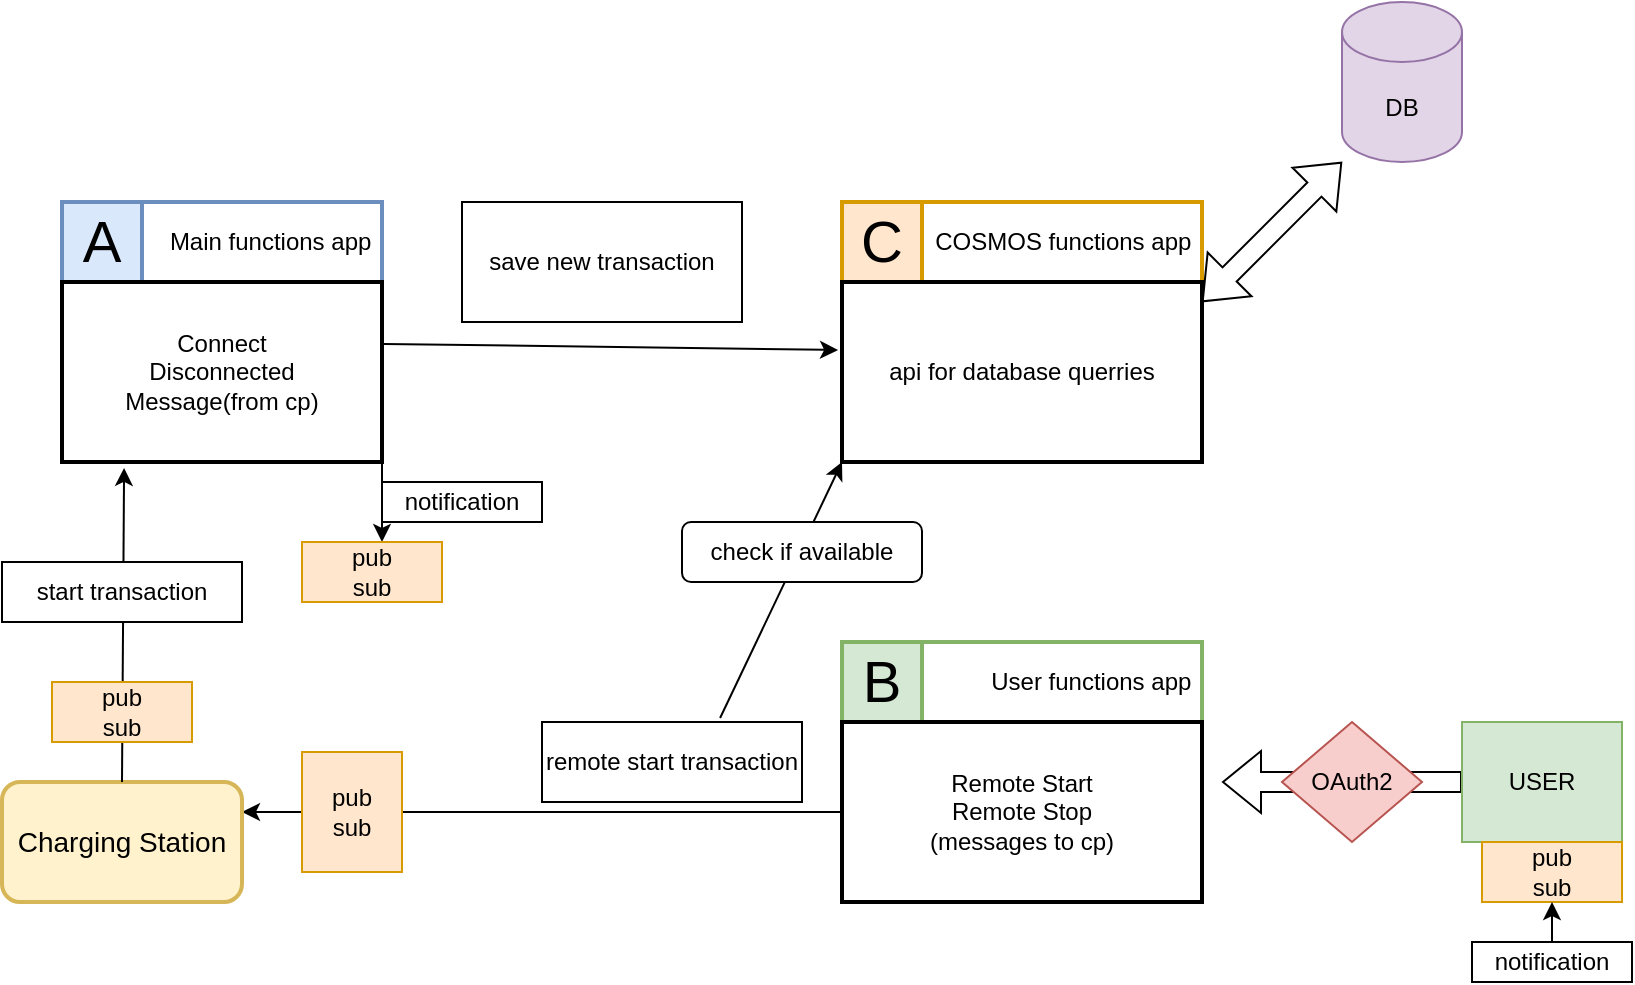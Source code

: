 <mxfile version="22.1.21" type="github">
  <diagram name="Page-1" id="cARtvkOVPwYc7D1P7XL3">
    <mxGraphModel dx="1093" dy="652" grid="1" gridSize="10" guides="1" tooltips="1" connect="1" arrows="1" fold="1" page="1" pageScale="1" pageWidth="850" pageHeight="1100" math="0" shadow="0">
      <root>
        <mxCell id="0" />
        <mxCell id="1" parent="0" />
        <mxCell id="XNC-20Obqiw8UY84pBG5-1" value="&lt;div&gt;Main functions app&amp;nbsp; &lt;br&gt;&lt;/div&gt;" style="rounded=0;whiteSpace=wrap;html=1;align=right;strokeWidth=2;strokeColor=#6C8EBF;" parent="1" vertex="1">
          <mxGeometry x="50" y="310" width="160" height="40" as="geometry" />
        </mxCell>
        <mxCell id="XNC-20Obqiw8UY84pBG5-2" value="&lt;font style=&quot;font-size: 29px;&quot;&gt;A&lt;/font&gt;" style="rounded=0;whiteSpace=wrap;html=1;fillColor=#dae8fc;strokeColor=#6c8ebf;strokeWidth=2;" parent="1" vertex="1">
          <mxGeometry x="50" y="310" width="40" height="40" as="geometry" />
        </mxCell>
        <mxCell id="XNC-20Obqiw8UY84pBG5-3" value="Connect&lt;br&gt;Disconnected&lt;br&gt;Message(from cp)" style="rounded=0;whiteSpace=wrap;html=1;strokeWidth=2;" parent="1" vertex="1">
          <mxGeometry x="50" y="350" width="160" height="90" as="geometry" />
        </mxCell>
        <mxCell id="XNC-20Obqiw8UY84pBG5-12" value="&lt;div&gt;User functions app&amp;nbsp; &lt;br&gt;&lt;/div&gt;" style="rounded=0;whiteSpace=wrap;html=1;align=right;strokeWidth=2;strokeColor=#82B366;" parent="1" vertex="1">
          <mxGeometry x="440" y="530" width="180" height="40" as="geometry" />
        </mxCell>
        <mxCell id="XNC-20Obqiw8UY84pBG5-13" value="&lt;font style=&quot;font-size: 29px;&quot;&gt;B&lt;/font&gt;" style="rounded=0;whiteSpace=wrap;html=1;fillColor=#d5e8d4;strokeColor=#82B366;strokeWidth=2;" parent="1" vertex="1">
          <mxGeometry x="440" y="530" width="40" height="40" as="geometry" />
        </mxCell>
        <mxCell id="XNC-20Obqiw8UY84pBG5-21" style="edgeStyle=orthogonalEdgeStyle;rounded=0;orthogonalLoop=1;jettySize=auto;html=1;entryX=1;entryY=0.25;entryDx=0;entryDy=0;" parent="1" source="XNC-20Obqiw8UY84pBG5-14" target="XNC-20Obqiw8UY84pBG5-19" edge="1">
          <mxGeometry relative="1" as="geometry">
            <mxPoint x="260" y="615" as="targetPoint" />
          </mxGeometry>
        </mxCell>
        <mxCell id="XNC-20Obqiw8UY84pBG5-14" value="Remote Start &lt;br&gt;Remote Stop&lt;br&gt;(messages to cp)" style="rounded=0;whiteSpace=wrap;html=1;strokeWidth=2;" parent="1" vertex="1">
          <mxGeometry x="440" y="570" width="180" height="90" as="geometry" />
        </mxCell>
        <mxCell id="XNC-20Obqiw8UY84pBG5-15" value="&lt;div&gt;COSMOS functions app&amp;nbsp; &lt;br&gt;&lt;/div&gt;" style="rounded=0;whiteSpace=wrap;html=1;align=right;strokeWidth=2;strokeColor=#D79B00;" parent="1" vertex="1">
          <mxGeometry x="440" y="310" width="180" height="40" as="geometry" />
        </mxCell>
        <mxCell id="XNC-20Obqiw8UY84pBG5-16" value="&lt;font style=&quot;font-size: 29px;&quot;&gt;C&lt;/font&gt;" style="rounded=0;whiteSpace=wrap;html=1;fillColor=#ffe6cc;strokeColor=#d79b00;strokeWidth=2;" parent="1" vertex="1">
          <mxGeometry x="440" y="310" width="40" height="40" as="geometry" />
        </mxCell>
        <mxCell id="XNC-20Obqiw8UY84pBG5-17" value="api for database querries" style="rounded=0;whiteSpace=wrap;html=1;strokeWidth=2;" parent="1" vertex="1">
          <mxGeometry x="440" y="350" width="180" height="90" as="geometry" />
        </mxCell>
        <mxCell id="XNC-20Obqiw8UY84pBG5-19" value="Charging Station&lt;br style=&quot;font-size: 14px;&quot;&gt;" style="rounded=1;whiteSpace=wrap;html=1;strokeWidth=2;fontSize=14;fillColor=#fff2cc;strokeColor=#d6b656;" parent="1" vertex="1">
          <mxGeometry x="20" y="600" width="120" height="60" as="geometry" />
        </mxCell>
        <mxCell id="XNC-20Obqiw8UY84pBG5-23" value="remote start transaction" style="rounded=0;whiteSpace=wrap;html=1;" parent="1" vertex="1">
          <mxGeometry x="290" y="570" width="130" height="40" as="geometry" />
        </mxCell>
        <mxCell id="XNC-20Obqiw8UY84pBG5-24" value="" style="endArrow=classic;html=1;rounded=0;entryX=0;entryY=1;entryDx=0;entryDy=0;exitX=0.685;exitY=-0.05;exitDx=0;exitDy=0;exitPerimeter=0;" parent="1" source="XNC-20Obqiw8UY84pBG5-23" target="XNC-20Obqiw8UY84pBG5-17" edge="1">
          <mxGeometry width="50" height="50" relative="1" as="geometry">
            <mxPoint x="260" y="560" as="sourcePoint" />
            <mxPoint x="450" y="460" as="targetPoint" />
          </mxGeometry>
        </mxCell>
        <mxCell id="XNC-20Obqiw8UY84pBG5-25" value="check if available" style="rounded=1;whiteSpace=wrap;html=1;" parent="1" vertex="1">
          <mxGeometry x="360" y="470" width="120" height="30" as="geometry" />
        </mxCell>
        <mxCell id="XNC-20Obqiw8UY84pBG5-26" value="" style="endArrow=classic;html=1;rounded=0;exitX=0.5;exitY=0;exitDx=0;exitDy=0;entryX=0.194;entryY=1.033;entryDx=0;entryDy=0;entryPerimeter=0;" parent="1" source="XNC-20Obqiw8UY84pBG5-19" target="XNC-20Obqiw8UY84pBG5-3" edge="1">
          <mxGeometry width="50" height="50" relative="1" as="geometry">
            <mxPoint x="400" y="510" as="sourcePoint" />
            <mxPoint x="450" y="460" as="targetPoint" />
          </mxGeometry>
        </mxCell>
        <mxCell id="XNC-20Obqiw8UY84pBG5-27" value="start transaction" style="rounded=0;whiteSpace=wrap;html=1;" parent="1" vertex="1">
          <mxGeometry x="20" y="490" width="120" height="30" as="geometry" />
        </mxCell>
        <mxCell id="XNC-20Obqiw8UY84pBG5-28" value="" style="endArrow=classic;html=1;rounded=0;exitX=1.006;exitY=0.344;exitDx=0;exitDy=0;exitPerimeter=0;entryX=-0.011;entryY=0.378;entryDx=0;entryDy=0;entryPerimeter=0;" parent="1" source="XNC-20Obqiw8UY84pBG5-3" target="XNC-20Obqiw8UY84pBG5-17" edge="1">
          <mxGeometry width="50" height="50" relative="1" as="geometry">
            <mxPoint x="400" y="510" as="sourcePoint" />
            <mxPoint x="450" y="460" as="targetPoint" />
          </mxGeometry>
        </mxCell>
        <mxCell id="XNC-20Obqiw8UY84pBG5-29" value="save new transaction" style="rounded=0;whiteSpace=wrap;html=1;" parent="1" vertex="1">
          <mxGeometry x="250" y="310" width="140" height="60" as="geometry" />
        </mxCell>
        <mxCell id="XNC-20Obqiw8UY84pBG5-30" value="DB" style="shape=cylinder3;whiteSpace=wrap;html=1;boundedLbl=1;backgroundOutline=1;size=15;fillColor=#e1d5e7;strokeColor=#9673a6;" parent="1" vertex="1">
          <mxGeometry x="690" y="210" width="60" height="80" as="geometry" />
        </mxCell>
        <mxCell id="XNC-20Obqiw8UY84pBG5-32" value="" style="shape=flexArrow;endArrow=classic;startArrow=classic;html=1;rounded=0;" parent="1" edge="1">
          <mxGeometry width="100" height="100" relative="1" as="geometry">
            <mxPoint x="620" y="360" as="sourcePoint" />
            <mxPoint x="690" y="290" as="targetPoint" />
          </mxGeometry>
        </mxCell>
        <mxCell id="XNC-20Obqiw8UY84pBG5-35" value="" style="shape=flexArrow;endArrow=classic;html=1;rounded=0;" parent="1" source="XNC-20Obqiw8UY84pBG5-33" edge="1">
          <mxGeometry width="50" height="50" relative="1" as="geometry">
            <mxPoint x="780" y="600" as="sourcePoint" />
            <mxPoint x="630" y="600" as="targetPoint" />
          </mxGeometry>
        </mxCell>
        <mxCell id="XNC-20Obqiw8UY84pBG5-36" value="" style="shape=flexArrow;endArrow=classic;html=1;rounded=0;" parent="1" target="XNC-20Obqiw8UY84pBG5-33" edge="1">
          <mxGeometry width="50" height="50" relative="1" as="geometry">
            <mxPoint x="820" y="600" as="sourcePoint" />
            <mxPoint x="670" y="600" as="targetPoint" />
          </mxGeometry>
        </mxCell>
        <mxCell id="XNC-20Obqiw8UY84pBG5-33" value="USER" style="rounded=0;whiteSpace=wrap;html=1;fillColor=#d5e8d4;strokeColor=#82b366;" parent="1" vertex="1">
          <mxGeometry x="750" y="570" width="80" height="60" as="geometry" />
        </mxCell>
        <mxCell id="XNC-20Obqiw8UY84pBG5-37" value="pub&lt;br&gt;sub" style="rounded=0;whiteSpace=wrap;html=1;fillColor=#ffe6cc;strokeColor=#d79b00;" parent="1" vertex="1">
          <mxGeometry x="170" y="585" width="50" height="60" as="geometry" />
        </mxCell>
        <mxCell id="Wz1nyd0PxhQNguNlYlhr-1" value="pub&lt;br&gt;sub" style="rounded=0;whiteSpace=wrap;html=1;fillColor=#ffe6cc;strokeColor=#d79b00;" parent="1" vertex="1">
          <mxGeometry x="45" y="550" width="70" height="30" as="geometry" />
        </mxCell>
        <mxCell id="Wz1nyd0PxhQNguNlYlhr-3" value="" style="endArrow=classic;html=1;rounded=0;exitX=1;exitY=1;exitDx=0;exitDy=0;" parent="1" source="XNC-20Obqiw8UY84pBG5-3" edge="1">
          <mxGeometry width="50" height="50" relative="1" as="geometry">
            <mxPoint x="290" y="580" as="sourcePoint" />
            <mxPoint x="210" y="480" as="targetPoint" />
          </mxGeometry>
        </mxCell>
        <mxCell id="Wz1nyd0PxhQNguNlYlhr-4" value="pub&lt;br&gt;sub" style="rounded=0;whiteSpace=wrap;html=1;fillColor=#ffe6cc;strokeColor=#d79b00;" parent="1" vertex="1">
          <mxGeometry x="170" y="480" width="70" height="30" as="geometry" />
        </mxCell>
        <mxCell id="Wz1nyd0PxhQNguNlYlhr-5" value="notification" style="rounded=0;whiteSpace=wrap;html=1;" parent="1" vertex="1">
          <mxGeometry x="210" y="450" width="80" height="20" as="geometry" />
        </mxCell>
        <mxCell id="Wz1nyd0PxhQNguNlYlhr-6" value="pub&lt;br&gt;sub" style="rounded=0;whiteSpace=wrap;html=1;fillColor=#ffe6cc;strokeColor=#d79b00;" parent="1" vertex="1">
          <mxGeometry x="760" y="630" width="70" height="30" as="geometry" />
        </mxCell>
        <mxCell id="Wz1nyd0PxhQNguNlYlhr-7" value="" style="endArrow=classic;html=1;rounded=0;entryX=0.5;entryY=1;entryDx=0;entryDy=0;exitX=0.5;exitY=0;exitDx=0;exitDy=0;" parent="1" source="Wz1nyd0PxhQNguNlYlhr-8" target="Wz1nyd0PxhQNguNlYlhr-6" edge="1">
          <mxGeometry width="50" height="50" relative="1" as="geometry">
            <mxPoint x="730" y="645" as="sourcePoint" />
            <mxPoint x="710" y="590" as="targetPoint" />
          </mxGeometry>
        </mxCell>
        <mxCell id="Wz1nyd0PxhQNguNlYlhr-8" value="notification" style="rounded=0;whiteSpace=wrap;html=1;" parent="1" vertex="1">
          <mxGeometry x="755" y="680" width="80" height="20" as="geometry" />
        </mxCell>
        <mxCell id="KZ-18hKqqCAP9OgMc_ag-1" value="OAuth2" style="rhombus;whiteSpace=wrap;html=1;fillColor=#f8cecc;strokeColor=#b85450;" vertex="1" parent="1">
          <mxGeometry x="660" y="570" width="70" height="60" as="geometry" />
        </mxCell>
      </root>
    </mxGraphModel>
  </diagram>
</mxfile>
